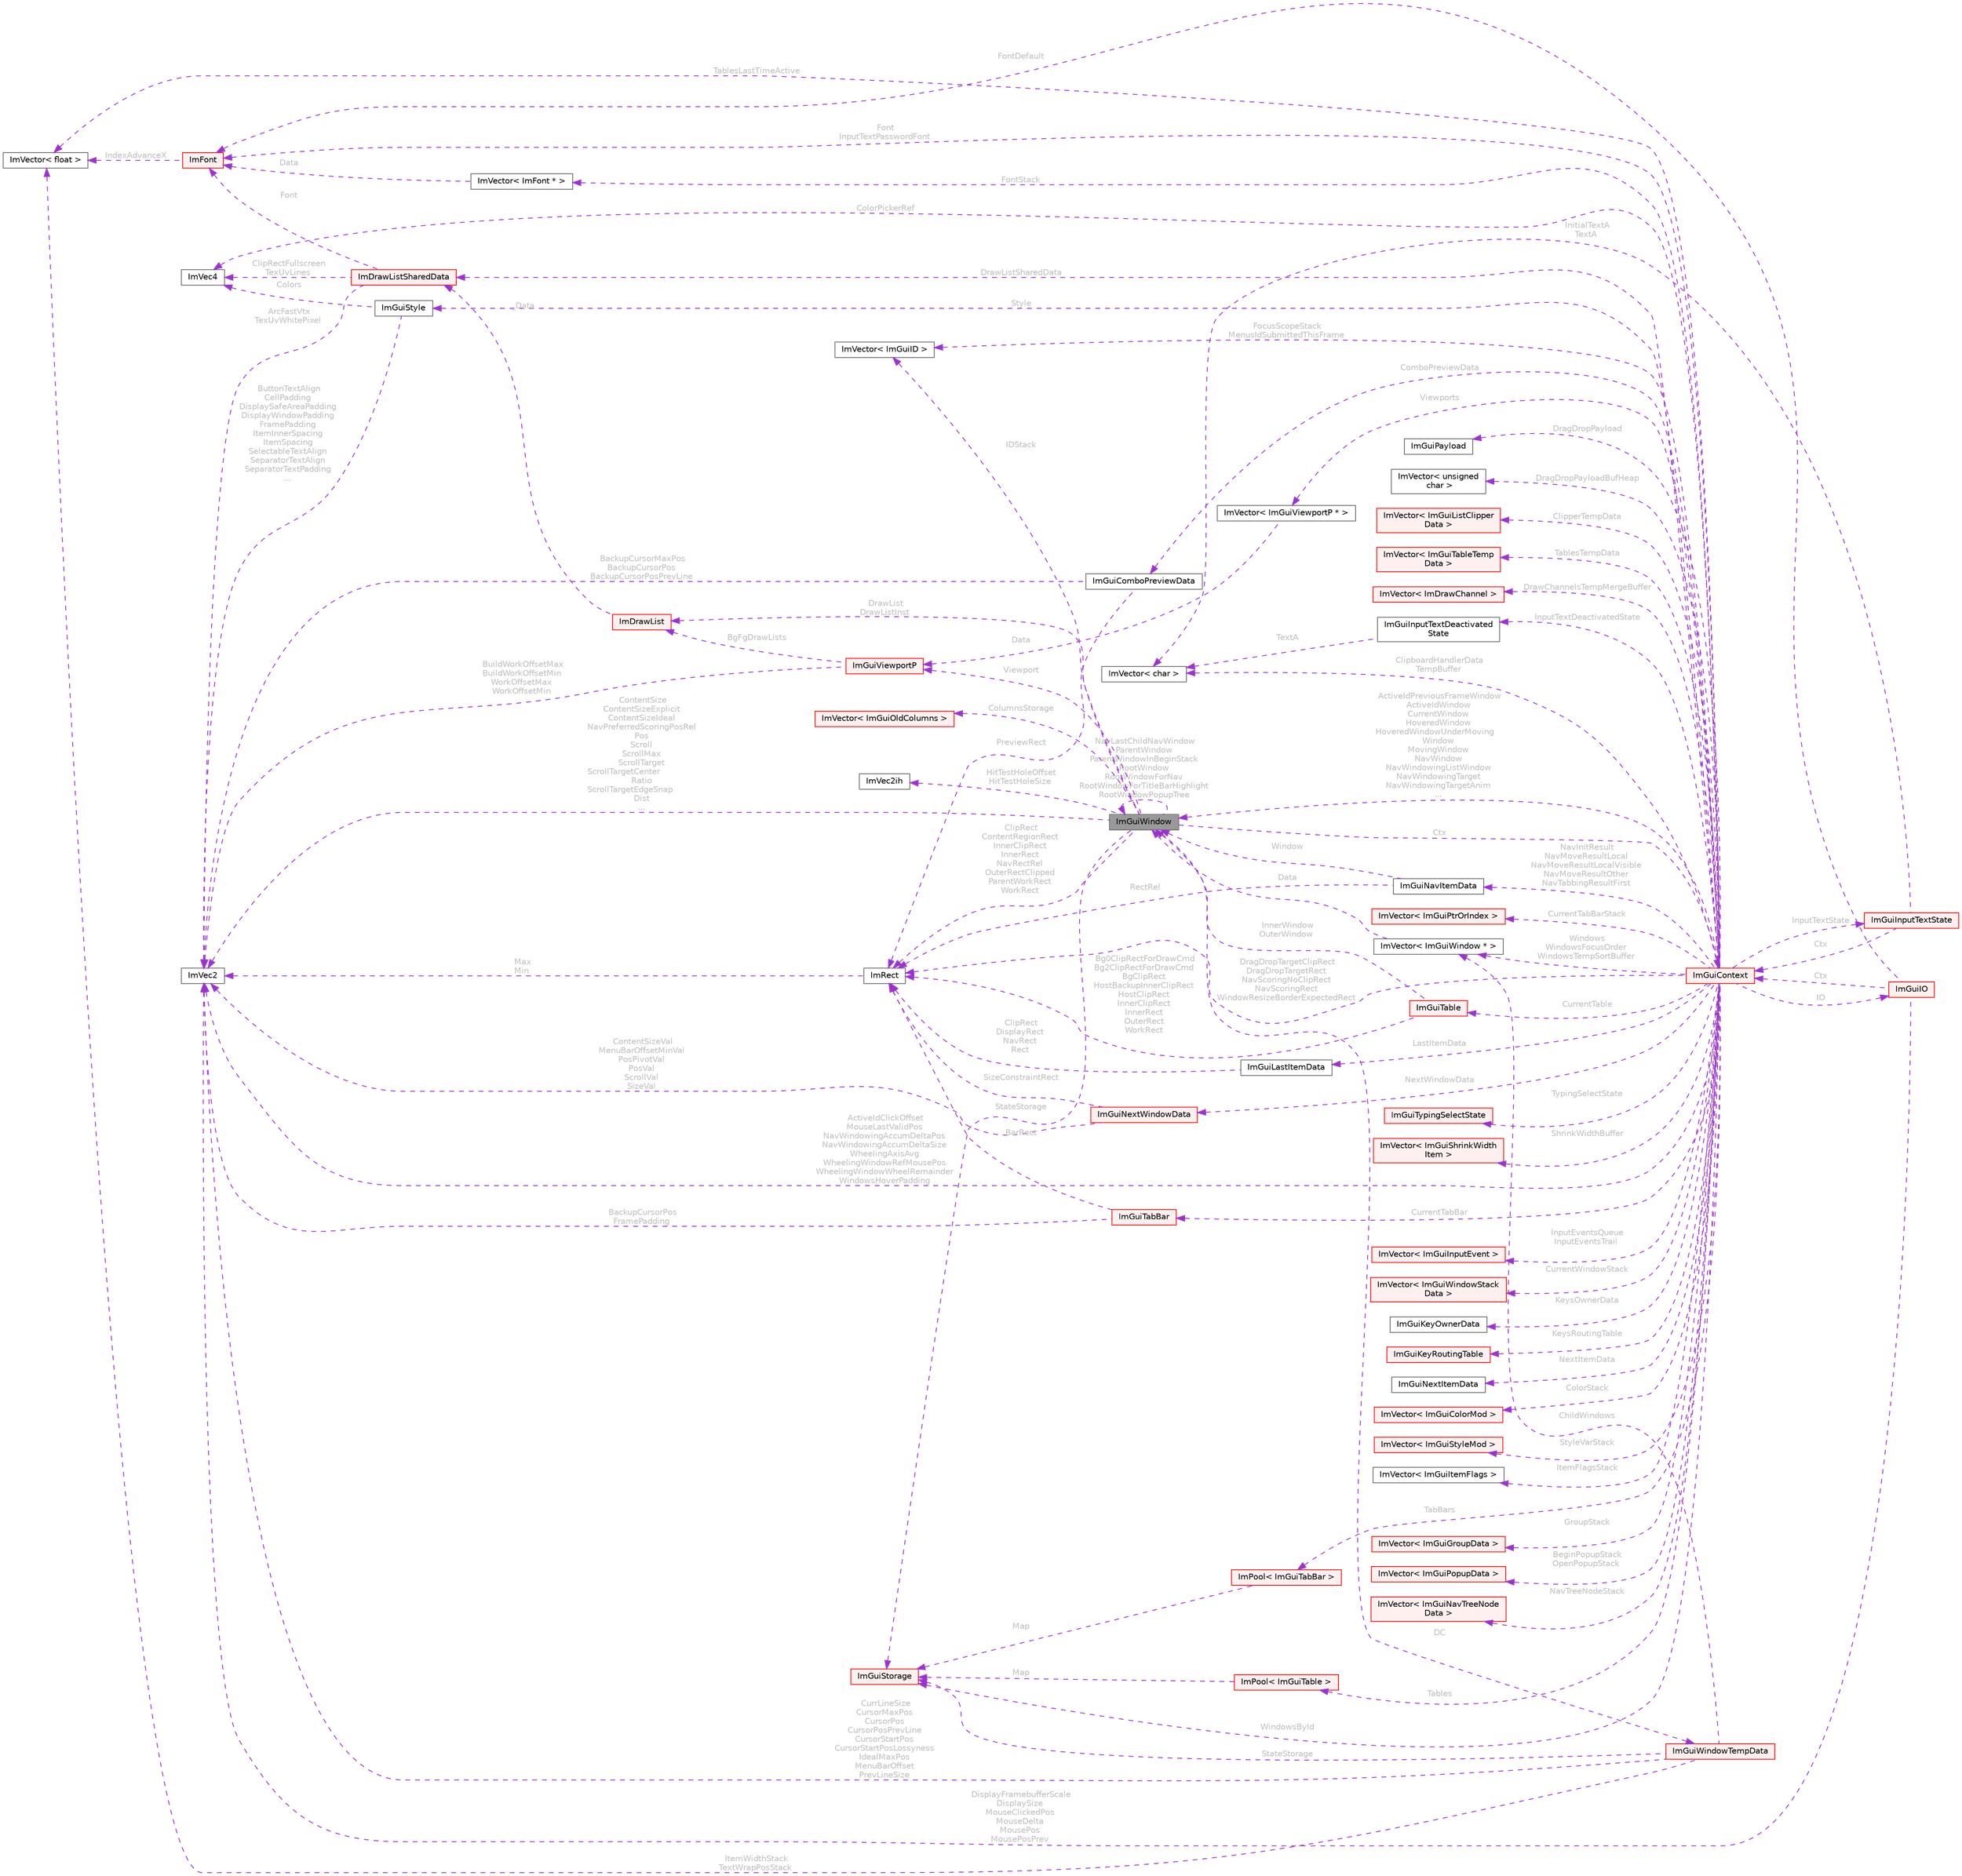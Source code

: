 digraph "ImGuiWindow"
{
 // LATEX_PDF_SIZE
  bgcolor="transparent";
  edge [fontname=Helvetica,fontsize=10,labelfontname=Helvetica,labelfontsize=10];
  node [fontname=Helvetica,fontsize=10,shape=box,height=0.2,width=0.4];
  rankdir="LR";
  Node1 [id="Node000001",label="ImGuiWindow",height=0.2,width=0.4,color="gray40", fillcolor="grey60", style="filled", fontcolor="black",tooltip=" "];
  Node2 -> Node1 [id="edge1_Node000001_Node000002",dir="back",color="darkorchid3",style="dashed",tooltip=" ",label=" Ctx",fontcolor="grey" ];
  Node2 [id="Node000002",label="ImGuiContext",height=0.2,width=0.4,color="red", fillcolor="#FFF0F0", style="filled",URL="$struct_im_gui_context.html",tooltip=" "];
  Node3 -> Node2 [id="edge2_Node000002_Node000003",dir="back",color="darkorchid3",style="dashed",tooltip=" ",label=" IO",fontcolor="grey" ];
  Node3 [id="Node000003",label="ImGuiIO",height=0.2,width=0.4,color="red", fillcolor="#FFF0F0", style="filled",URL="$struct_im_gui_i_o.html",tooltip=" "];
  Node4 -> Node3 [id="edge3_Node000003_Node000004",dir="back",color="darkorchid3",style="dashed",tooltip=" ",label=" DisplayFramebufferScale\nDisplaySize\nMouseClickedPos\nMouseDelta\nMousePos\nMousePosPrev",fontcolor="grey" ];
  Node4 [id="Node000004",label="ImVec2",height=0.2,width=0.4,color="gray40", fillcolor="white", style="filled",URL="$struct_im_vec2.html",tooltip=" "];
  Node7 -> Node3 [id="edge4_Node000003_Node000007",dir="back",color="darkorchid3",style="dashed",tooltip=" ",label=" FontDefault",fontcolor="grey" ];
  Node7 [id="Node000007",label="ImFont",height=0.2,width=0.4,color="red", fillcolor="#FFF0F0", style="filled",URL="$struct_im_font.html",tooltip=" "];
  Node8 -> Node7 [id="edge5_Node000007_Node000008",dir="back",color="darkorchid3",style="dashed",tooltip=" ",label=" IndexAdvanceX",fontcolor="grey" ];
  Node8 [id="Node000008",label="ImVector\< float \>",height=0.2,width=0.4,color="gray40", fillcolor="white", style="filled",URL="$struct_im_vector.html",tooltip=" "];
  Node2 -> Node3 [id="edge6_Node000003_Node000002",dir="back",color="darkorchid3",style="dashed",tooltip=" ",label=" Ctx",fontcolor="grey" ];
  Node19 -> Node2 [id="edge7_Node000002_Node000019",dir="back",color="darkorchid3",style="dashed",tooltip=" ",label=" Style",fontcolor="grey" ];
  Node19 [id="Node000019",label="ImGuiStyle",height=0.2,width=0.4,color="gray40", fillcolor="white", style="filled",URL="$struct_im_gui_style.html",tooltip=" "];
  Node4 -> Node19 [id="edge8_Node000019_Node000004",dir="back",color="darkorchid3",style="dashed",tooltip=" ",label=" ButtonTextAlign\nCellPadding\nDisplaySafeAreaPadding\nDisplayWindowPadding\nFramePadding\nItemInnerSpacing\nItemSpacing\nSelectableTextAlign\nSeparatorTextAlign\nSeparatorTextPadding\n...",fontcolor="grey" ];
  Node16 -> Node19 [id="edge9_Node000019_Node000016",dir="back",color="darkorchid3",style="dashed",tooltip=" ",label=" Colors",fontcolor="grey" ];
  Node16 [id="Node000016",label="ImVec4",height=0.2,width=0.4,color="gray40", fillcolor="white", style="filled",URL="$struct_im_vec4.html",tooltip=" "];
  Node7 -> Node2 [id="edge10_Node000002_Node000007",dir="back",color="darkorchid3",style="dashed",tooltip=" ",label=" Font\nInputTextPasswordFont",fontcolor="grey" ];
  Node20 -> Node2 [id="edge11_Node000002_Node000020",dir="back",color="darkorchid3",style="dashed",tooltip=" ",label=" DrawListSharedData",fontcolor="grey" ];
  Node20 [id="Node000020",label="ImDrawListSharedData",height=0.2,width=0.4,color="red", fillcolor="#FFF0F0", style="filled",URL="$struct_im_draw_list_shared_data.html",tooltip=" "];
  Node4 -> Node20 [id="edge12_Node000020_Node000004",dir="back",color="darkorchid3",style="dashed",tooltip=" ",label=" ArcFastVtx\nTexUvWhitePixel",fontcolor="grey" ];
  Node7 -> Node20 [id="edge13_Node000020_Node000007",dir="back",color="darkorchid3",style="dashed",tooltip=" ",label=" Font",fontcolor="grey" ];
  Node16 -> Node20 [id="edge14_Node000020_Node000016",dir="back",color="darkorchid3",style="dashed",tooltip=" ",label=" ClipRectFullscreen\nTexUvLines",fontcolor="grey" ];
  Node22 -> Node2 [id="edge15_Node000002_Node000022",dir="back",color="darkorchid3",style="dashed",tooltip=" ",label=" InputEventsQueue\nInputEventsTrail",fontcolor="grey" ];
  Node22 [id="Node000022",label="ImVector\< ImGuiInputEvent \>",height=0.2,width=0.4,color="red", fillcolor="#FFF0F0", style="filled",URL="$struct_im_vector.html",tooltip=" "];
  Node30 -> Node2 [id="edge16_Node000002_Node000030",dir="back",color="darkorchid3",style="dashed",tooltip=" ",label=" Windows\nWindowsFocusOrder\nWindowsTempSortBuffer",fontcolor="grey" ];
  Node30 [id="Node000030",label="ImVector\< ImGuiWindow * \>",height=0.2,width=0.4,color="gray40", fillcolor="white", style="filled",URL="$struct_im_vector.html",tooltip=" "];
  Node1 -> Node30 [id="edge17_Node000030_Node000001",dir="back",color="darkorchid3",style="dashed",tooltip=" ",label=" Data",fontcolor="grey" ];
  Node31 -> Node2 [id="edge18_Node000002_Node000031",dir="back",color="darkorchid3",style="dashed",tooltip=" ",label=" CurrentWindowStack",fontcolor="grey" ];
  Node31 [id="Node000031",label="ImVector\< ImGuiWindowStack\lData \>",height=0.2,width=0.4,color="red", fillcolor="#FFF0F0", style="filled",URL="$struct_im_vector.html",tooltip=" "];
  Node36 -> Node2 [id="edge19_Node000002_Node000036",dir="back",color="darkorchid3",style="dashed",tooltip=" ",label=" WindowsById",fontcolor="grey" ];
  Node36 [id="Node000036",label="ImGuiStorage",height=0.2,width=0.4,color="red", fillcolor="#FFF0F0", style="filled",URL="$struct_im_gui_storage.html",tooltip=" "];
  Node4 -> Node2 [id="edge20_Node000002_Node000004",dir="back",color="darkorchid3",style="dashed",tooltip=" ",label=" ActiveIdClickOffset\nMouseLastValidPos\nNavWindowingAccumDeltaPos\nNavWindowingAccumDeltaSize\nWheelingAxisAvg\nWheelingWindowRefMousePos\nWheelingWindowWheelRemainder\nWindowsHoverPadding",fontcolor="grey" ];
  Node1 -> Node2 [id="edge21_Node000002_Node000001",dir="back",color="darkorchid3",style="dashed",tooltip=" ",label=" ActiveIdPreviousFrameWindow\nActiveIdWindow\nCurrentWindow\nHoveredWindow\nHoveredWindowUnderMoving\lWindow\nMovingWindow\nNavWindow\nNavWindowingListWindow\nNavWindowingTarget\nNavWindowingTargetAnim\n...",fontcolor="grey" ];
  Node39 -> Node2 [id="edge22_Node000002_Node000039",dir="back",color="darkorchid3",style="dashed",tooltip=" ",label=" KeysOwnerData",fontcolor="grey" ];
  Node39 [id="Node000039",label="ImGuiKeyOwnerData",height=0.2,width=0.4,color="gray40", fillcolor="white", style="filled",URL="$struct_im_gui_key_owner_data.html",tooltip=" "];
  Node40 -> Node2 [id="edge23_Node000002_Node000040",dir="back",color="darkorchid3",style="dashed",tooltip=" ",label=" KeysRoutingTable",fontcolor="grey" ];
  Node40 [id="Node000040",label="ImGuiKeyRoutingTable",height=0.2,width=0.4,color="red", fillcolor="#FFF0F0", style="filled",URL="$struct_im_gui_key_routing_table.html",tooltip=" "];
  Node43 -> Node2 [id="edge24_Node000002_Node000043",dir="back",color="darkorchid3",style="dashed",tooltip=" ",label=" NextItemData",fontcolor="grey" ];
  Node43 [id="Node000043",label="ImGuiNextItemData",height=0.2,width=0.4,color="gray40", fillcolor="white", style="filled",URL="$struct_im_gui_next_item_data.html",tooltip=" "];
  Node33 -> Node2 [id="edge25_Node000002_Node000033",dir="back",color="darkorchid3",style="dashed",tooltip=" ",label=" LastItemData",fontcolor="grey" ];
  Node33 [id="Node000033",label="ImGuiLastItemData",height=0.2,width=0.4,color="gray40", fillcolor="white", style="filled",URL="$struct_im_gui_last_item_data.html",tooltip=" "];
  Node34 -> Node33 [id="edge26_Node000033_Node000034",dir="back",color="darkorchid3",style="dashed",tooltip=" ",label=" ClipRect\nDisplayRect\nNavRect\nRect",fontcolor="grey" ];
  Node34 [id="Node000034",label="ImRect",height=0.2,width=0.4,color="gray40", fillcolor="white", style="filled",URL="$struct_im_rect.html",tooltip=" "];
  Node4 -> Node34 [id="edge27_Node000034_Node000004",dir="back",color="darkorchid3",style="dashed",tooltip=" ",label=" Max\nMin",fontcolor="grey" ];
  Node44 -> Node2 [id="edge28_Node000002_Node000044",dir="back",color="darkorchid3",style="dashed",tooltip=" ",label=" NextWindowData",fontcolor="grey" ];
  Node44 [id="Node000044",label="ImGuiNextWindowData",height=0.2,width=0.4,color="red", fillcolor="#FFF0F0", style="filled",URL="$struct_im_gui_next_window_data.html",tooltip=" "];
  Node4 -> Node44 [id="edge29_Node000044_Node000004",dir="back",color="darkorchid3",style="dashed",tooltip=" ",label=" ContentSizeVal\nMenuBarOffsetMinVal\nPosPivotVal\nPosVal\nScrollVal\nSizeVal",fontcolor="grey" ];
  Node34 -> Node44 [id="edge30_Node000044_Node000034",dir="back",color="darkorchid3",style="dashed",tooltip=" ",label=" SizeConstraintRect",fontcolor="grey" ];
  Node46 -> Node2 [id="edge31_Node000002_Node000046",dir="back",color="darkorchid3",style="dashed",tooltip=" ",label=" ColorStack",fontcolor="grey" ];
  Node46 [id="Node000046",label="ImVector\< ImGuiColorMod \>",height=0.2,width=0.4,color="red", fillcolor="#FFF0F0", style="filled",URL="$struct_im_vector.html",tooltip=" "];
  Node48 -> Node2 [id="edge32_Node000002_Node000048",dir="back",color="darkorchid3",style="dashed",tooltip=" ",label=" StyleVarStack",fontcolor="grey" ];
  Node48 [id="Node000048",label="ImVector\< ImGuiStyleMod \>",height=0.2,width=0.4,color="red", fillcolor="#FFF0F0", style="filled",URL="$struct_im_vector.html",tooltip=" "];
  Node6 -> Node2 [id="edge33_Node000002_Node000006",dir="back",color="darkorchid3",style="dashed",tooltip=" ",label=" FontStack",fontcolor="grey" ];
  Node6 [id="Node000006",label="ImVector\< ImFont * \>",height=0.2,width=0.4,color="gray40", fillcolor="white", style="filled",URL="$struct_im_vector.html",tooltip=" "];
  Node7 -> Node6 [id="edge34_Node000006_Node000007",dir="back",color="darkorchid3",style="dashed",tooltip=" ",label=" Data",fontcolor="grey" ];
  Node50 -> Node2 [id="edge35_Node000002_Node000050",dir="back",color="darkorchid3",style="dashed",tooltip=" ",label=" FocusScopeStack\nMenusIdSubmittedThisFrame",fontcolor="grey" ];
  Node50 [id="Node000050",label="ImVector\< ImGuiID \>",height=0.2,width=0.4,color="gray40", fillcolor="white", style="filled",URL="$struct_im_vector.html",tooltip=" "];
  Node51 -> Node2 [id="edge36_Node000002_Node000051",dir="back",color="darkorchid3",style="dashed",tooltip=" ",label=" ItemFlagsStack",fontcolor="grey" ];
  Node51 [id="Node000051",label="ImVector\< ImGuiItemFlags \>",height=0.2,width=0.4,color="gray40", fillcolor="white", style="filled",URL="$struct_im_vector.html",tooltip=" "];
  Node52 -> Node2 [id="edge37_Node000002_Node000052",dir="back",color="darkorchid3",style="dashed",tooltip=" ",label=" GroupStack",fontcolor="grey" ];
  Node52 [id="Node000052",label="ImVector\< ImGuiGroupData \>",height=0.2,width=0.4,color="red", fillcolor="#FFF0F0", style="filled",URL="$struct_im_vector.html",tooltip=" "];
  Node55 -> Node2 [id="edge38_Node000002_Node000055",dir="back",color="darkorchid3",style="dashed",tooltip=" ",label=" BeginPopupStack\nOpenPopupStack",fontcolor="grey" ];
  Node55 [id="Node000055",label="ImVector\< ImGuiPopupData \>",height=0.2,width=0.4,color="red", fillcolor="#FFF0F0", style="filled",URL="$struct_im_vector.html",tooltip=" "];
  Node57 -> Node2 [id="edge39_Node000002_Node000057",dir="back",color="darkorchid3",style="dashed",tooltip=" ",label=" NavTreeNodeStack",fontcolor="grey" ];
  Node57 [id="Node000057",label="ImVector\< ImGuiNavTreeNode\lData \>",height=0.2,width=0.4,color="red", fillcolor="#FFF0F0", style="filled",URL="$struct_im_vector.html",tooltip=" "];
  Node59 -> Node2 [id="edge40_Node000002_Node000059",dir="back",color="darkorchid3",style="dashed",tooltip=" ",label=" Viewports",fontcolor="grey" ];
  Node59 [id="Node000059",label="ImVector\< ImGuiViewportP * \>",height=0.2,width=0.4,color="gray40", fillcolor="white", style="filled",URL="$struct_im_vector.html",tooltip=" "];
  Node60 -> Node59 [id="edge41_Node000059_Node000060",dir="back",color="darkorchid3",style="dashed",tooltip=" ",label=" Data",fontcolor="grey" ];
  Node60 [id="Node000060",label="ImGuiViewportP",height=0.2,width=0.4,color="red", fillcolor="#FFF0F0", style="filled",URL="$struct_im_gui_viewport_p.html",tooltip=" "];
  Node62 -> Node60 [id="edge42_Node000060_Node000062",dir="back",color="darkorchid3",style="dashed",tooltip=" ",label=" BgFgDrawLists",fontcolor="grey" ];
  Node62 [id="Node000062",label="ImDrawList",height=0.2,width=0.4,color="red", fillcolor="#FFF0F0", style="filled",URL="$struct_im_draw_list.html",tooltip=" "];
  Node20 -> Node62 [id="edge43_Node000062_Node000020",dir="back",color="darkorchid3",style="dashed",tooltip=" ",label=" _Data",fontcolor="grey" ];
  Node4 -> Node60 [id="edge44_Node000060_Node000004",dir="back",color="darkorchid3",style="dashed",tooltip=" ",label=" BuildWorkOffsetMax\nBuildWorkOffsetMin\nWorkOffsetMax\nWorkOffsetMin",fontcolor="grey" ];
  Node77 -> Node2 [id="edge45_Node000002_Node000077",dir="back",color="darkorchid3",style="dashed",tooltip=" ",label=" NavInitResult\nNavMoveResultLocal\nNavMoveResultLocalVisible\nNavMoveResultOther\nNavTabbingResultFirst",fontcolor="grey" ];
  Node77 [id="Node000077",label="ImGuiNavItemData",height=0.2,width=0.4,color="gray40", fillcolor="white", style="filled",URL="$struct_im_gui_nav_item_data.html",tooltip=" "];
  Node1 -> Node77 [id="edge46_Node000077_Node000001",dir="back",color="darkorchid3",style="dashed",tooltip=" ",label=" Window",fontcolor="grey" ];
  Node34 -> Node77 [id="edge47_Node000077_Node000034",dir="back",color="darkorchid3",style="dashed",tooltip=" ",label=" RectRel",fontcolor="grey" ];
  Node34 -> Node2 [id="edge48_Node000002_Node000034",dir="back",color="darkorchid3",style="dashed",tooltip=" ",label=" DragDropTargetClipRect\nDragDropTargetRect\nNavScoringNoClipRect\nNavScoringRect\nWindowResizeBorderExpectedRect",fontcolor="grey" ];
  Node78 -> Node2 [id="edge49_Node000002_Node000078",dir="back",color="darkorchid3",style="dashed",tooltip=" ",label=" DragDropPayload",fontcolor="grey" ];
  Node78 [id="Node000078",label="ImGuiPayload",height=0.2,width=0.4,color="gray40", fillcolor="white", style="filled",URL="$struct_im_gui_payload.html",tooltip=" "];
  Node79 -> Node2 [id="edge50_Node000002_Node000079",dir="back",color="darkorchid3",style="dashed",tooltip=" ",label=" DragDropPayloadBufHeap",fontcolor="grey" ];
  Node79 [id="Node000079",label="ImVector\< unsigned\l char \>",height=0.2,width=0.4,color="gray40", fillcolor="white", style="filled",URL="$struct_im_vector.html",tooltip=" "];
  Node80 -> Node2 [id="edge51_Node000002_Node000080",dir="back",color="darkorchid3",style="dashed",tooltip=" ",label=" ClipperTempData",fontcolor="grey" ];
  Node80 [id="Node000080",label="ImVector\< ImGuiListClipper\lData \>",height=0.2,width=0.4,color="red", fillcolor="#FFF0F0", style="filled",URL="$struct_im_vector.html",tooltip=" "];
  Node85 -> Node2 [id="edge52_Node000002_Node000085",dir="back",color="darkorchid3",style="dashed",tooltip=" ",label=" CurrentTable",fontcolor="grey" ];
  Node85 [id="Node000085",label="ImGuiTable",height=0.2,width=0.4,color="red", fillcolor="#FFF0F0", style="filled",URL="$struct_im_gui_table.html",tooltip=" "];
  Node34 -> Node85 [id="edge53_Node000085_Node000034",dir="back",color="darkorchid3",style="dashed",tooltip=" ",label=" Bg0ClipRectForDrawCmd\nBg2ClipRectForDrawCmd\nBgClipRect\nHostBackupInnerClipRect\nHostClipRect\nInnerClipRect\nInnerRect\nOuterRect\nWorkRect",fontcolor="grey" ];
  Node1 -> Node85 [id="edge54_Node000085_Node000001",dir="back",color="darkorchid3",style="dashed",tooltip=" ",label=" InnerWindow\nOuterWindow",fontcolor="grey" ];
  Node99 -> Node2 [id="edge55_Node000002_Node000099",dir="back",color="darkorchid3",style="dashed",tooltip=" ",label=" TablesTempData",fontcolor="grey" ];
  Node99 [id="Node000099",label="ImVector\< ImGuiTableTemp\lData \>",height=0.2,width=0.4,color="red", fillcolor="#FFF0F0", style="filled",URL="$struct_im_vector.html",tooltip=" "];
  Node100 -> Node2 [id="edge56_Node000002_Node000100",dir="back",color="darkorchid3",style="dashed",tooltip=" ",label=" Tables",fontcolor="grey" ];
  Node100 [id="Node000100",label="ImPool\< ImGuiTable \>",height=0.2,width=0.4,color="red", fillcolor="#FFF0F0", style="filled",URL="$struct_im_pool.html",tooltip=" "];
  Node36 -> Node100 [id="edge57_Node000100_Node000036",dir="back",color="darkorchid3",style="dashed",tooltip=" ",label=" Map",fontcolor="grey" ];
  Node8 -> Node2 [id="edge58_Node000002_Node000008",dir="back",color="darkorchid3",style="dashed",tooltip=" ",label=" TablesLastTimeActive",fontcolor="grey" ];
  Node72 -> Node2 [id="edge59_Node000002_Node000072",dir="back",color="darkorchid3",style="dashed",tooltip=" ",label=" DrawChannelsTempMergeBuffer",fontcolor="grey" ];
  Node72 [id="Node000072",label="ImVector\< ImDrawChannel \>",height=0.2,width=0.4,color="red", fillcolor="#FFF0F0", style="filled",URL="$struct_im_vector.html",tooltip=" "];
  Node102 -> Node2 [id="edge60_Node000002_Node000102",dir="back",color="darkorchid3",style="dashed",tooltip=" ",label=" CurrentTabBar",fontcolor="grey" ];
  Node102 [id="Node000102",label="ImGuiTabBar",height=0.2,width=0.4,color="red", fillcolor="#FFF0F0", style="filled",URL="$struct_im_gui_tab_bar.html",tooltip=" "];
  Node34 -> Node102 [id="edge61_Node000102_Node000034",dir="back",color="darkorchid3",style="dashed",tooltip=" ",label=" BarRect",fontcolor="grey" ];
  Node4 -> Node102 [id="edge62_Node000102_Node000004",dir="back",color="darkorchid3",style="dashed",tooltip=" ",label=" BackupCursorPos\nFramePadding",fontcolor="grey" ];
  Node105 -> Node2 [id="edge63_Node000002_Node000105",dir="back",color="darkorchid3",style="dashed",tooltip=" ",label=" TabBars",fontcolor="grey" ];
  Node105 [id="Node000105",label="ImPool\< ImGuiTabBar \>",height=0.2,width=0.4,color="red", fillcolor="#FFF0F0", style="filled",URL="$struct_im_pool.html",tooltip=" "];
  Node36 -> Node105 [id="edge64_Node000105_Node000036",dir="back",color="darkorchid3",style="dashed",tooltip=" ",label=" Map",fontcolor="grey" ];
  Node107 -> Node2 [id="edge65_Node000002_Node000107",dir="back",color="darkorchid3",style="dashed",tooltip=" ",label=" CurrentTabBarStack",fontcolor="grey" ];
  Node107 [id="Node000107",label="ImVector\< ImGuiPtrOrIndex \>",height=0.2,width=0.4,color="red", fillcolor="#FFF0F0", style="filled",URL="$struct_im_vector.html",tooltip=" "];
  Node109 -> Node2 [id="edge66_Node000002_Node000109",dir="back",color="darkorchid3",style="dashed",tooltip=" ",label=" ShrinkWidthBuffer",fontcolor="grey" ];
  Node109 [id="Node000109",label="ImVector\< ImGuiShrinkWidth\lItem \>",height=0.2,width=0.4,color="red", fillcolor="#FFF0F0", style="filled",URL="$struct_im_vector.html",tooltip=" "];
  Node111 -> Node2 [id="edge67_Node000002_Node000111",dir="back",color="darkorchid3",style="dashed",tooltip=" ",label=" InputTextState",fontcolor="grey" ];
  Node111 [id="Node000111",label="ImGuiInputTextState",height=0.2,width=0.4,color="red", fillcolor="#FFF0F0", style="filled",URL="$struct_im_gui_input_text_state.html",tooltip=" "];
  Node2 -> Node111 [id="edge68_Node000111_Node000002",dir="back",color="darkorchid3",style="dashed",tooltip=" ",label=" Ctx",fontcolor="grey" ];
  Node93 -> Node111 [id="edge69_Node000111_Node000093",dir="back",color="darkorchid3",style="dashed",tooltip=" ",label=" InitialTextA\nTextA",fontcolor="grey" ];
  Node93 [id="Node000093",label="ImVector\< char \>",height=0.2,width=0.4,color="gray40", fillcolor="white", style="filled",URL="$struct_im_vector.html",tooltip=" "];
  Node115 -> Node2 [id="edge70_Node000002_Node000115",dir="back",color="darkorchid3",style="dashed",tooltip=" ",label=" InputTextDeactivatedState",fontcolor="grey" ];
  Node115 [id="Node000115",label="ImGuiInputTextDeactivated\lState",height=0.2,width=0.4,color="gray40", fillcolor="white", style="filled",URL="$struct_im_gui_input_text_deactivated_state.html",tooltip=" "];
  Node93 -> Node115 [id="edge71_Node000115_Node000093",dir="back",color="darkorchid3",style="dashed",tooltip=" ",label=" TextA",fontcolor="grey" ];
  Node16 -> Node2 [id="edge72_Node000002_Node000016",dir="back",color="darkorchid3",style="dashed",tooltip=" ",label=" ColorPickerRef",fontcolor="grey" ];
  Node116 -> Node2 [id="edge73_Node000002_Node000116",dir="back",color="darkorchid3",style="dashed",tooltip=" ",label=" ComboPreviewData",fontcolor="grey" ];
  Node116 [id="Node000116",label="ImGuiComboPreviewData",height=0.2,width=0.4,color="gray40", fillcolor="white", style="filled",URL="$struct_im_gui_combo_preview_data.html",tooltip=" "];
  Node34 -> Node116 [id="edge74_Node000116_Node000034",dir="back",color="darkorchid3",style="dashed",tooltip=" ",label=" PreviewRect",fontcolor="grey" ];
  Node4 -> Node116 [id="edge75_Node000116_Node000004",dir="back",color="darkorchid3",style="dashed",tooltip=" ",label=" BackupCursorMaxPos\nBackupCursorPos\nBackupCursorPosPrevLine",fontcolor="grey" ];
  Node93 -> Node2 [id="edge76_Node000002_Node000093",dir="back",color="darkorchid3",style="dashed",tooltip=" ",label=" ClipboardHandlerData\nTempBuffer",fontcolor="grey" ];
  Node117 -> Node2 [id="edge77_Node000002_Node000117",dir="back",color="darkorchid3",style="dashed",tooltip=" ",label=" TypingSelectState",fontcolor="grey" ];
  Node117 [id="Node000117",label="ImGuiTypingSelectState",height=0.2,width=0.4,color="red", fillcolor="#FFF0F0", style="filled",URL="$struct_im_gui_typing_select_state.html",tooltip=" "];
  Node60 -> Node1 [id="edge78_Node000001_Node000060",dir="back",color="darkorchid3",style="dashed",tooltip=" ",label=" Viewport",fontcolor="grey" ];
  Node4 -> Node1 [id="edge79_Node000001_Node000004",dir="back",color="darkorchid3",style="dashed",tooltip=" ",label=" ContentSize\nContentSizeExplicit\nContentSizeIdeal\nNavPreferredScoringPosRel\nPos\nScroll\nScrollMax\nScrollTarget\nScrollTargetCenter\lRatio\nScrollTargetEdgeSnap\lDist\n...",fontcolor="grey" ];
  Node50 -> Node1 [id="edge80_Node000001_Node000050",dir="back",color="darkorchid3",style="dashed",tooltip=" ",label=" IDStack",fontcolor="grey" ];
  Node134 -> Node1 [id="edge81_Node000001_Node000134",dir="back",color="darkorchid3",style="dashed",tooltip=" ",label=" DC",fontcolor="grey" ];
  Node134 [id="Node000134",label="ImGuiWindowTempData",height=0.2,width=0.4,color="red", fillcolor="#FFF0F0", style="filled",URL="$struct_im_gui_window_temp_data.html",tooltip=" "];
  Node4 -> Node134 [id="edge82_Node000134_Node000004",dir="back",color="darkorchid3",style="dashed",tooltip=" ",label=" CurrLineSize\nCursorMaxPos\nCursorPos\nCursorPosPrevLine\nCursorStartPos\nCursorStartPosLossyness\nIdealMaxPos\nMenuBarOffset\nPrevLineSize",fontcolor="grey" ];
  Node30 -> Node134 [id="edge83_Node000134_Node000030",dir="back",color="darkorchid3",style="dashed",tooltip=" ",label=" ChildWindows",fontcolor="grey" ];
  Node36 -> Node134 [id="edge84_Node000134_Node000036",dir="back",color="darkorchid3",style="dashed",tooltip=" ",label=" StateStorage",fontcolor="grey" ];
  Node8 -> Node134 [id="edge85_Node000134_Node000008",dir="back",color="darkorchid3",style="dashed",tooltip=" ",label=" ItemWidthStack\nTextWrapPosStack",fontcolor="grey" ];
  Node34 -> Node1 [id="edge86_Node000001_Node000034",dir="back",color="darkorchid3",style="dashed",tooltip=" ",label=" ClipRect\nContentRegionRect\nInnerClipRect\nInnerRect\nNavRectRel\nOuterRectClipped\nParentWorkRect\nWorkRect",fontcolor="grey" ];
  Node139 -> Node1 [id="edge87_Node000001_Node000139",dir="back",color="darkorchid3",style="dashed",tooltip=" ",label=" HitTestHoleOffset\nHitTestHoleSize",fontcolor="grey" ];
  Node139 [id="Node000139",label="ImVec2ih",height=0.2,width=0.4,color="gray40", fillcolor="white", style="filled",URL="$struct_im_vec2ih.html",tooltip=" "];
  Node36 -> Node1 [id="edge88_Node000001_Node000036",dir="back",color="darkorchid3",style="dashed",tooltip=" ",label=" StateStorage",fontcolor="grey" ];
  Node140 -> Node1 [id="edge89_Node000001_Node000140",dir="back",color="darkorchid3",style="dashed",tooltip=" ",label=" ColumnsStorage",fontcolor="grey" ];
  Node140 [id="Node000140",label="ImVector\< ImGuiOldColumns \>",height=0.2,width=0.4,color="red", fillcolor="#FFF0F0", style="filled",URL="$struct_im_vector.html",tooltip=" "];
  Node62 -> Node1 [id="edge90_Node000001_Node000062",dir="back",color="darkorchid3",style="dashed",tooltip=" ",label=" DrawList\nDrawListInst",fontcolor="grey" ];
  Node1 -> Node1 [id="edge91_Node000001_Node000001",dir="back",color="darkorchid3",style="dashed",tooltip=" ",label=" NavLastChildNavWindow\nParentWindow\nParentWindowInBeginStack\nRootWindow\nRootWindowForNav\nRootWindowForTitleBarHighlight\nRootWindowPopupTree",fontcolor="grey" ];
}
